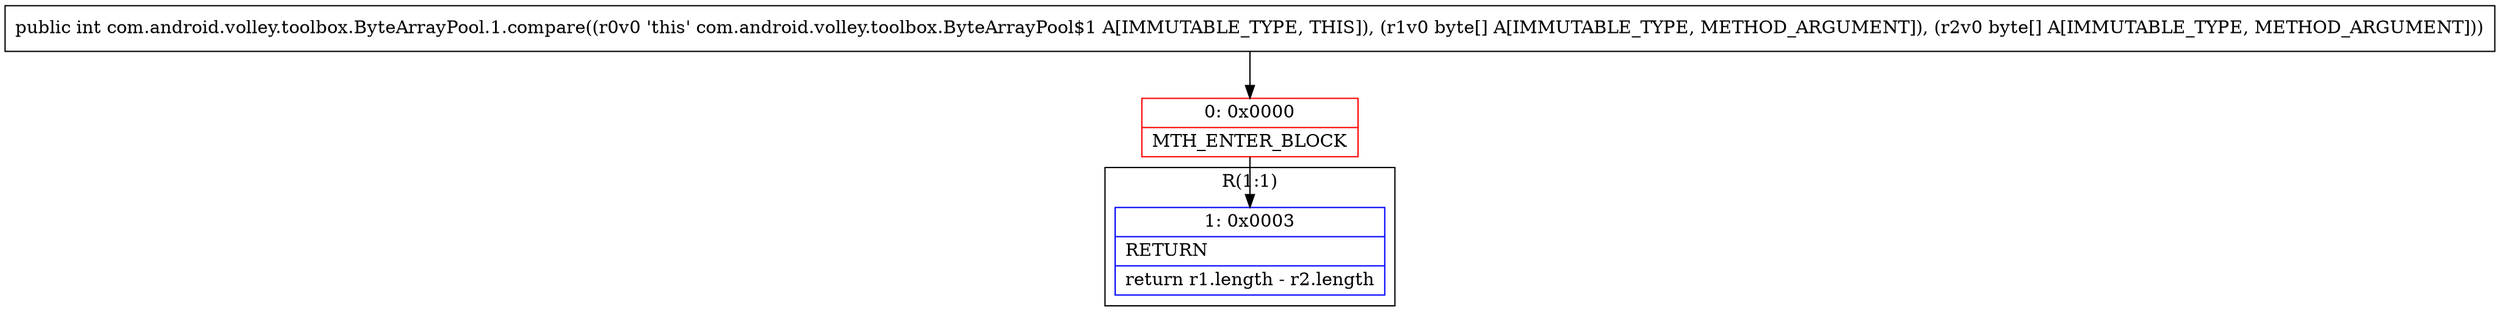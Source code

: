 digraph "CFG forcom.android.volley.toolbox.ByteArrayPool.1.compare([B[B)I" {
subgraph cluster_Region_1629396555 {
label = "R(1:1)";
node [shape=record,color=blue];
Node_1 [shape=record,label="{1\:\ 0x0003|RETURN\l|return r1.length \- r2.length\l}"];
}
Node_0 [shape=record,color=red,label="{0\:\ 0x0000|MTH_ENTER_BLOCK\l}"];
MethodNode[shape=record,label="{public int com.android.volley.toolbox.ByteArrayPool.1.compare((r0v0 'this' com.android.volley.toolbox.ByteArrayPool$1 A[IMMUTABLE_TYPE, THIS]), (r1v0 byte[] A[IMMUTABLE_TYPE, METHOD_ARGUMENT]), (r2v0 byte[] A[IMMUTABLE_TYPE, METHOD_ARGUMENT])) }"];
MethodNode -> Node_0;
Node_0 -> Node_1;
}

